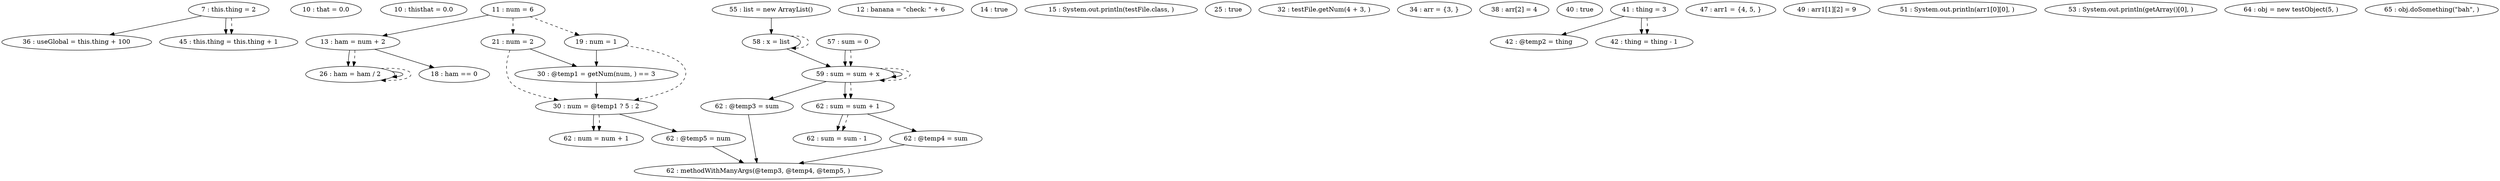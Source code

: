 digraph G {
"7 : this.thing = 2"
"7 : this.thing = 2" -> "36 : useGlobal = this.thing + 100"
"7 : this.thing = 2" -> "45 : this.thing = this.thing + 1"
"7 : this.thing = 2" -> "45 : this.thing = this.thing + 1" [style=dashed]
"10 : that = 0.0"
"10 : thisthat = 0.0"
"11 : num = 6"
"11 : num = 6" -> "13 : ham = num + 2"
"11 : num = 6" -> "21 : num = 2" [style=dashed]
"11 : num = 6" -> "19 : num = 1" [style=dashed]
"12 : banana = \"check: \" + 6"
"13 : ham = num + 2"
"13 : ham = num + 2" -> "26 : ham = ham / 2"
"13 : ham = num + 2" -> "18 : ham == 0"
"13 : ham = num + 2" -> "26 : ham = ham / 2" [style=dashed]
"14 : true"
"15 : System.out.println(testFile.class, )"
"18 : ham == 0"
"19 : num = 1"
"19 : num = 1" -> "30 : @temp1 = getNum(num, ) == 3"
"19 : num = 1" -> "30 : num = @temp1 ? 5 : 2" [style=dashed]
"21 : num = 2"
"21 : num = 2" -> "30 : @temp1 = getNum(num, ) == 3"
"21 : num = 2" -> "30 : num = @temp1 ? 5 : 2" [style=dashed]
"26 : ham = ham / 2"
"26 : ham = ham / 2" -> "26 : ham = ham / 2"
"26 : ham = ham / 2" -> "26 : ham = ham / 2" [style=dashed]
"25 : true"
"30 : @temp1 = getNum(num, ) == 3"
"30 : @temp1 = getNum(num, ) == 3" -> "30 : num = @temp1 ? 5 : 2"
"30 : num = @temp1 ? 5 : 2"
"30 : num = @temp1 ? 5 : 2" -> "62 : num = num + 1"
"30 : num = @temp1 ? 5 : 2" -> "62 : @temp5 = num"
"30 : num = @temp1 ? 5 : 2" -> "62 : num = num + 1" [style=dashed]
"32 : testFile.getNum(4 + 3, )"
"34 : arr = {3, }"
"36 : useGlobal = this.thing + 100"
"38 : arr[2] = 4"
"40 : true"
"41 : thing = 3"
"41 : thing = 3" -> "42 : @temp2 = thing"
"41 : thing = 3" -> "42 : thing = thing - 1"
"41 : thing = 3" -> "42 : thing = thing - 1" [style=dashed]
"42 : @temp2 = thing"
"42 : thing = thing - 1"
"45 : this.thing = this.thing + 1"
"47 : arr1 = {4, 5, }"
"49 : arr1[1][2] = 9"
"51 : System.out.println(arr1[0][0], )"
"53 : System.out.println(getArray()[0], )"
"55 : list = new ArrayList()"
"55 : list = new ArrayList()" -> "58 : x = list"
"57 : sum = 0"
"57 : sum = 0" -> "59 : sum = sum + x"
"57 : sum = 0" -> "59 : sum = sum + x" [style=dashed]
"58 : x = list"
"58 : x = list" -> "59 : sum = sum + x"
"58 : x = list" -> "58 : x = list" [style=dashed]
"59 : sum = sum + x"
"59 : sum = sum + x" -> "59 : sum = sum + x"
"59 : sum = sum + x" -> "62 : @temp3 = sum"
"59 : sum = sum + x" -> "62 : sum = sum + 1"
"59 : sum = sum + x" -> "59 : sum = sum + x" [style=dashed]
"59 : sum = sum + x" -> "62 : sum = sum + 1" [style=dashed]
"62 : @temp3 = sum"
"62 : @temp3 = sum" -> "62 : methodWithManyArgs(@temp3, @temp4, @temp5, )"
"62 : sum = sum + 1"
"62 : sum = sum + 1" -> "62 : sum = sum - 1"
"62 : sum = sum + 1" -> "62 : @temp4 = sum"
"62 : sum = sum + 1" -> "62 : sum = sum - 1" [style=dashed]
"62 : @temp4 = sum"
"62 : @temp4 = sum" -> "62 : methodWithManyArgs(@temp3, @temp4, @temp5, )"
"62 : sum = sum - 1"
"62 : @temp5 = num"
"62 : @temp5 = num" -> "62 : methodWithManyArgs(@temp3, @temp4, @temp5, )"
"62 : num = num + 1"
"62 : methodWithManyArgs(@temp3, @temp4, @temp5, )"
"64 : obj = new testObject(5, )"
"65 : obj.doSomething(\"bah\", )"
}